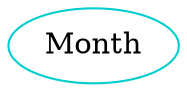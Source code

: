 digraph month {
    /* definitions for each type component */
    Month [shape=oval, color=cyan3, label="Month"];
}

/* dot -Tpng sample.dot -o sample.png */
